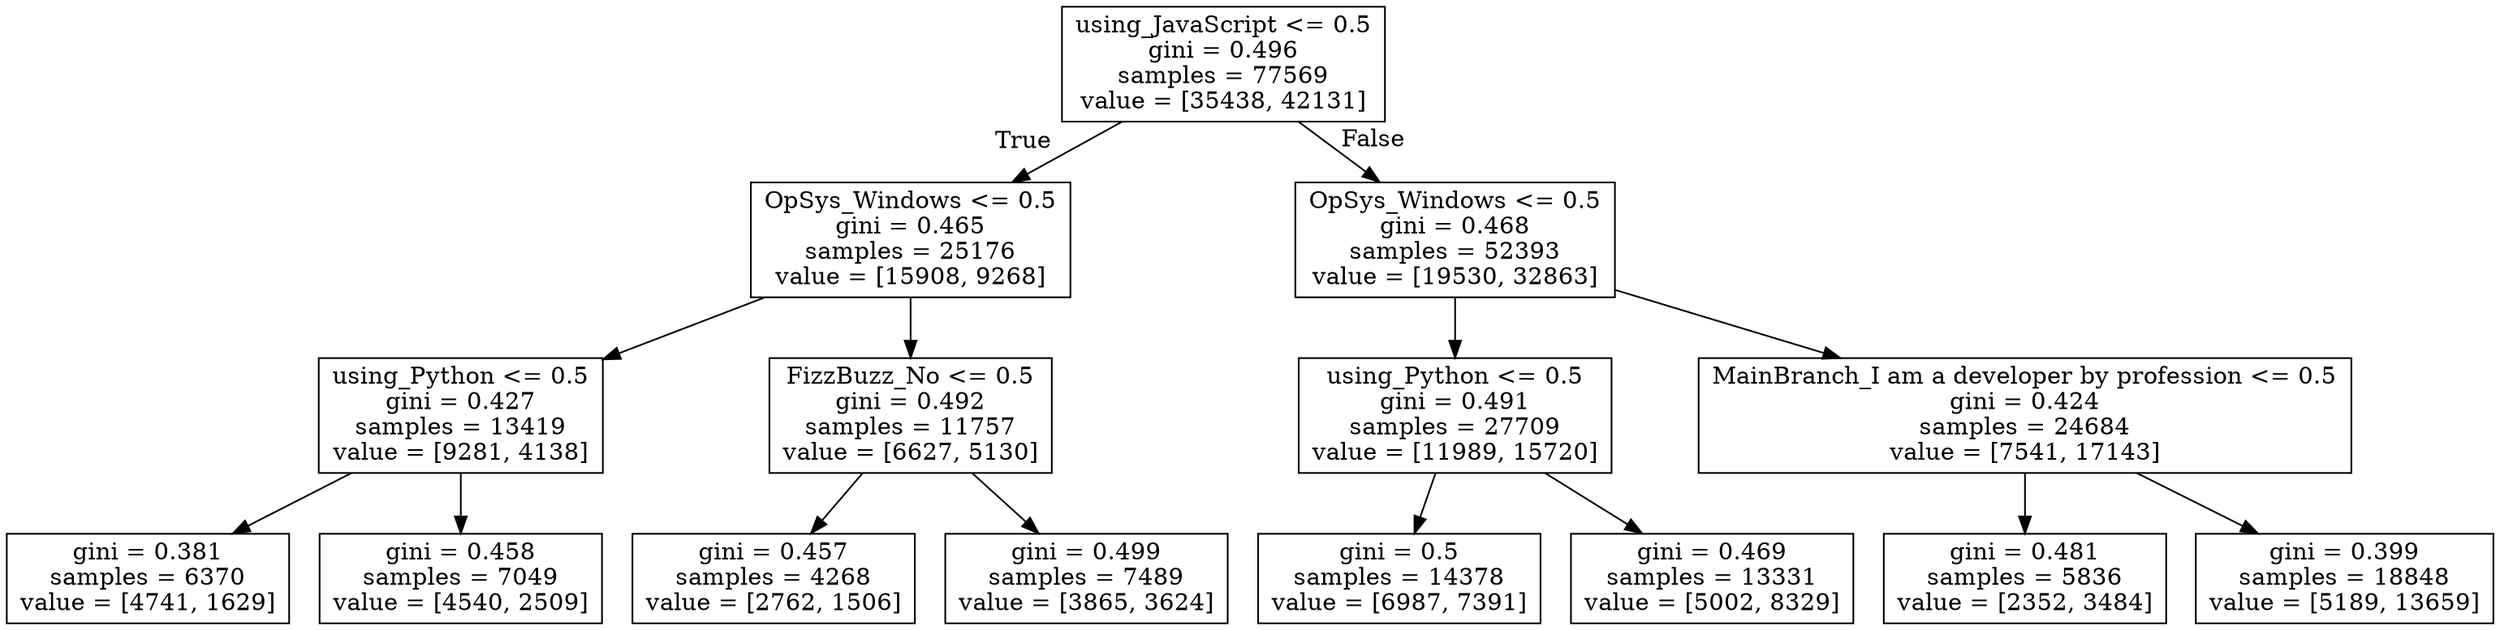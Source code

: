 digraph Tree {
node [shape=box] ;
0 [label="using_JavaScript <= 0.5\ngini = 0.496\nsamples = 77569\nvalue = [35438, 42131]"] ;
1 [label="OpSys_Windows <= 0.5\ngini = 0.465\nsamples = 25176\nvalue = [15908, 9268]"] ;
0 -> 1 [labeldistance=2.5, labelangle=45, headlabel="True"] ;
2 [label="using_Python <= 0.5\ngini = 0.427\nsamples = 13419\nvalue = [9281, 4138]"] ;
1 -> 2 ;
3 [label="gini = 0.381\nsamples = 6370\nvalue = [4741, 1629]"] ;
2 -> 3 ;
4 [label="gini = 0.458\nsamples = 7049\nvalue = [4540, 2509]"] ;
2 -> 4 ;
5 [label="FizzBuzz_No <= 0.5\ngini = 0.492\nsamples = 11757\nvalue = [6627, 5130]"] ;
1 -> 5 ;
6 [label="gini = 0.457\nsamples = 4268\nvalue = [2762, 1506]"] ;
5 -> 6 ;
7 [label="gini = 0.499\nsamples = 7489\nvalue = [3865, 3624]"] ;
5 -> 7 ;
8 [label="OpSys_Windows <= 0.5\ngini = 0.468\nsamples = 52393\nvalue = [19530, 32863]"] ;
0 -> 8 [labeldistance=2.5, labelangle=-45, headlabel="False"] ;
9 [label="using_Python <= 0.5\ngini = 0.491\nsamples = 27709\nvalue = [11989, 15720]"] ;
8 -> 9 ;
10 [label="gini = 0.5\nsamples = 14378\nvalue = [6987, 7391]"] ;
9 -> 10 ;
11 [label="gini = 0.469\nsamples = 13331\nvalue = [5002, 8329]"] ;
9 -> 11 ;
12 [label="MainBranch_I am a developer by profession <= 0.5\ngini = 0.424\nsamples = 24684\nvalue = [7541, 17143]"] ;
8 -> 12 ;
13 [label="gini = 0.481\nsamples = 5836\nvalue = [2352, 3484]"] ;
12 -> 13 ;
14 [label="gini = 0.399\nsamples = 18848\nvalue = [5189, 13659]"] ;
12 -> 14 ;
}